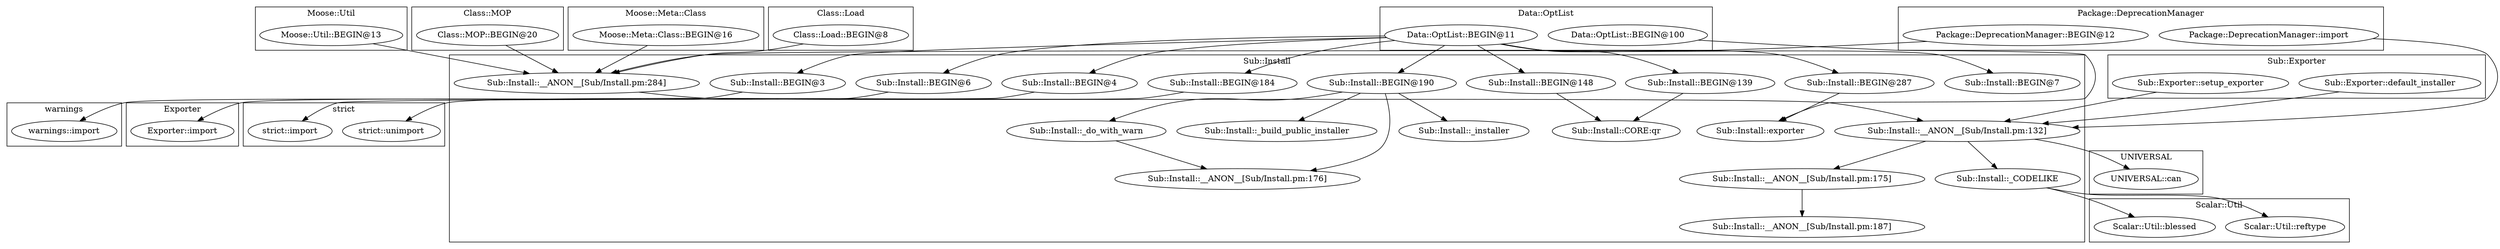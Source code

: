 digraph {
graph [overlap=false]
subgraph cluster_warnings {
	label="warnings";
	"warnings::import";
}
subgraph cluster_Data_OptList {
	label="Data::OptList";
	"Data::OptList::BEGIN@11";
	"Data::OptList::BEGIN@100";
}
subgraph cluster_Sub_Install {
	label="Sub::Install";
	"Sub::Install::BEGIN@148";
	"Sub::Install::_installer";
	"Sub::Install::BEGIN@3";
	"Sub::Install::BEGIN@6";
	"Sub::Install::BEGIN@184";
	"Sub::Install::__ANON__[Sub/Install.pm:187]";
	"Sub::Install::__ANON__[Sub/Install.pm:132]";
	"Sub::Install::BEGIN@139";
	"Sub::Install::_CODELIKE";
	"Sub::Install::__ANON__[Sub/Install.pm:176]";
	"Sub::Install::exporter";
	"Sub::Install::__ANON__[Sub/Install.pm:175]";
	"Sub::Install::BEGIN@4";
	"Sub::Install::CORE:qr";
	"Sub::Install::__ANON__[Sub/Install.pm:284]";
	"Sub::Install::_build_public_installer";
	"Sub::Install::BEGIN@287";
	"Sub::Install::_do_with_warn";
	"Sub::Install::BEGIN@190";
	"Sub::Install::BEGIN@7";
}
subgraph cluster_Scalar_Util {
	label="Scalar::Util";
	"Scalar::Util::reftype";
	"Scalar::Util::blessed";
}
subgraph cluster_UNIVERSAL {
	label="UNIVERSAL";
	"UNIVERSAL::can";
}
subgraph cluster_Moose_Meta_Class {
	label="Moose::Meta::Class";
	"Moose::Meta::Class::BEGIN@16";
}
subgraph cluster_Class_Load {
	label="Class::Load";
	"Class::Load::BEGIN@8";
}
subgraph cluster_Sub_Exporter {
	label="Sub::Exporter";
	"Sub::Exporter::default_installer";
	"Sub::Exporter::setup_exporter";
}
subgraph cluster_Moose_Util {
	label="Moose::Util";
	"Moose::Util::BEGIN@13";
}
subgraph cluster_strict {
	label="strict";
	"strict::import";
	"strict::unimport";
}
subgraph cluster_Class_MOP {
	label="Class::MOP";
	"Class::MOP::BEGIN@20";
}
subgraph cluster_Exporter {
	label="Exporter";
	"Exporter::import";
}
subgraph cluster_Package_DeprecationManager {
	label="Package::DeprecationManager";
	"Package::DeprecationManager::import";
	"Package::DeprecationManager::BEGIN@12";
}
"Sub::Install::BEGIN@6" -> "Exporter::import";
"Sub::Install::BEGIN@287" -> "Sub::Install::exporter";
"Data::OptList::BEGIN@100" -> "Sub::Install::exporter";
"Sub::Install::_CODELIKE" -> "Scalar::Util::blessed";
"Data::OptList::BEGIN@11" -> "Sub::Install::BEGIN@190";
"Sub::Install::BEGIN@190" -> "Sub::Install::_installer";
"Sub::Install::__ANON__[Sub/Install.pm:132]" -> "UNIVERSAL::can";
"Sub::Install::BEGIN@184" -> "strict::unimport";
"Sub::Install::__ANON__[Sub/Install.pm:132]" -> "Sub::Install::_CODELIKE";
"Sub::Install::__ANON__[Sub/Install.pm:132]" -> "Sub::Install::__ANON__[Sub/Install.pm:175]";
"Sub::Install::BEGIN@3" -> "warnings::import";
"Data::OptList::BEGIN@11" -> "Sub::Install::BEGIN@7";
"Data::OptList::BEGIN@11" -> "Sub::Install::BEGIN@184";
"Sub::Install::BEGIN@190" -> "Sub::Install::_build_public_installer";
"Sub::Install::BEGIN@4" -> "strict::import";
"Package::DeprecationManager::import" -> "Sub::Install::__ANON__[Sub/Install.pm:132]";
"Sub::Exporter::default_installer" -> "Sub::Install::__ANON__[Sub/Install.pm:132]";
"Sub::Install::__ANON__[Sub/Install.pm:284]" -> "Sub::Install::__ANON__[Sub/Install.pm:132]";
"Sub::Exporter::setup_exporter" -> "Sub::Install::__ANON__[Sub/Install.pm:132]";
"Sub::Install::_do_with_warn" -> "Sub::Install::__ANON__[Sub/Install.pm:176]";
"Sub::Install::BEGIN@190" -> "Sub::Install::__ANON__[Sub/Install.pm:176]";
"Data::OptList::BEGIN@11" -> "Sub::Install::BEGIN@4";
"Sub::Install::BEGIN@139" -> "Sub::Install::CORE:qr";
"Sub::Install::BEGIN@148" -> "Sub::Install::CORE:qr";
"Moose::Meta::Class::BEGIN@16" -> "Sub::Install::__ANON__[Sub/Install.pm:284]";
"Class::MOP::BEGIN@20" -> "Sub::Install::__ANON__[Sub/Install.pm:284]";
"Moose::Util::BEGIN@13" -> "Sub::Install::__ANON__[Sub/Install.pm:284]";
"Package::DeprecationManager::BEGIN@12" -> "Sub::Install::__ANON__[Sub/Install.pm:284]";
"Class::Load::BEGIN@8" -> "Sub::Install::__ANON__[Sub/Install.pm:284]";
"Data::OptList::BEGIN@11" -> "Sub::Install::BEGIN@148";
"Data::OptList::BEGIN@11" -> "Sub::Install::BEGIN@287";
"Sub::Install::BEGIN@190" -> "Sub::Install::_do_with_warn";
"Sub::Install::_CODELIKE" -> "Scalar::Util::reftype";
"Data::OptList::BEGIN@11" -> "Sub::Install::BEGIN@3";
"Data::OptList::BEGIN@11" -> "Sub::Install::BEGIN@6";
"Sub::Install::__ANON__[Sub/Install.pm:175]" -> "Sub::Install::__ANON__[Sub/Install.pm:187]";
"Data::OptList::BEGIN@11" -> "Sub::Install::BEGIN@139";
}
